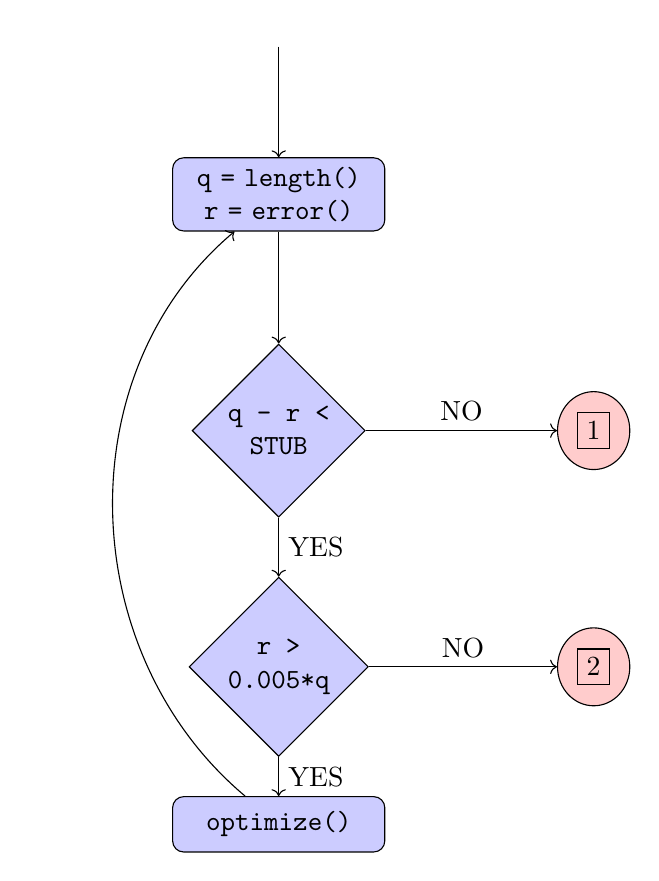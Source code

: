 % Define block styles
\tikzstyle{decision} = [diamond, draw, fill=blue!20, 
    text width=4.5em, text badly centered, node distance=3cm, inner sep=0pt]
\tikzstyle{block} = [rectangle, draw, fill=blue!20, 
    text width=7em, text centered, rounded corners, minimum height=2em]
\tikzstyle{line} = [draw, ->]
\tikzstyle{cloud} = [draw, ellipse,fill=red!20, node distance=4cm,
    minimum height=2em]
    
\begin{tikzpicture}[node distance = 2cm, auto, scale=0.5]
    \node (init) {};
    \node [block, below of=init] (p1) {\texttt{q = length()}\\\texttt{r = error()}};
    \node [decision, below of=p1] (d1) {\texttt{q - r < STUB}};
    \node [decision, below of=d1] (d2) {\texttt{r > 0.005*q}};
    \node [block, below of=d2] (p2) {\texttt{optimize()}};
    \node [cloud, right of=d1] (c1) {\fbox{1}};
    \node [cloud, right of=d2] (c2) {\fbox{2}};

    \path [line] (init) -- (p1);
    \path [line] (p1) -- (d1);
    \path [line] (d1) -- node {YES} (d2);
    \path [line] (d1) -- node {NO} (c1);
    \path [line] (d2) -- node {YES} (p2);
    \path [line] (d2) -- node {NO} (c2);
    \path [line] (p2) to [out=140,in=-140] (p1);
\end{tikzpicture}

%%% Local Variables:
%%% mode: latex
%%% TeX-master: "../../main"
%%% End:
